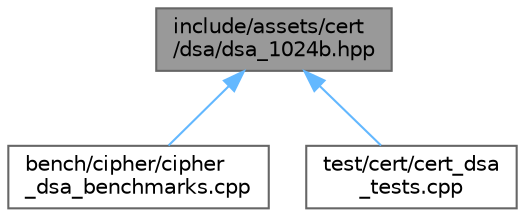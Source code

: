 digraph "include/assets/cert/dsa/dsa_1024b.hpp"
{
 // LATEX_PDF_SIZE
  bgcolor="transparent";
  edge [fontname=Helvetica,fontsize=10,labelfontname=Helvetica,labelfontsize=10];
  node [fontname=Helvetica,fontsize=10,shape=box,height=0.2,width=0.4];
  Node1 [label="include/assets/cert\l/dsa/dsa_1024b.hpp",height=0.2,width=0.4,color="gray40", fillcolor="grey60", style="filled", fontcolor="black",tooltip=" "];
  Node1 -> Node2 [dir="back",color="steelblue1",style="solid"];
  Node2 [label="bench/cipher/cipher\l_dsa_benchmarks.cpp",height=0.2,width=0.4,color="grey40", fillcolor="white", style="filled",URL="$cipher__dsa__benchmarks_8cpp.html",tooltip=" "];
  Node1 -> Node3 [dir="back",color="steelblue1",style="solid"];
  Node3 [label="test/cert/cert_dsa\l_tests.cpp",height=0.2,width=0.4,color="grey40", fillcolor="white", style="filled",URL="$cert__dsa__tests_8cpp.html",tooltip=" "];
}
